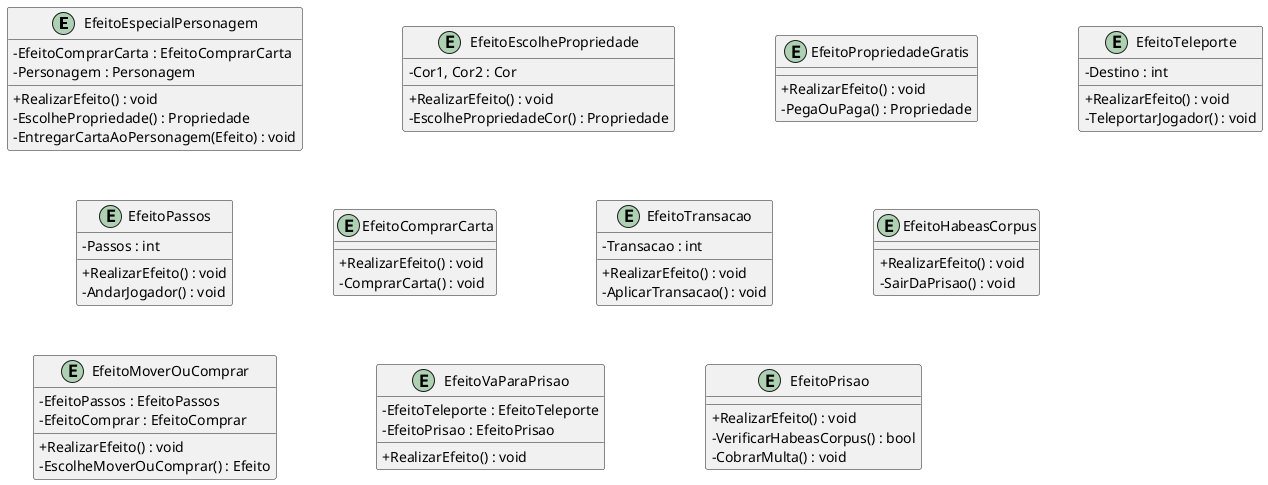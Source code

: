 @startuml diagrama
skinparam linetype ortho
skinparam classAttributeIconSize 0
skinparam nodesep 100
skinparam ranksep 50

entity EfeitoEspecialPersonagem{
    - EfeitoComprarCarta : EfeitoComprarCarta
    - Personagem : Personagem

    + RealizarEfeito() : void
    - EscolhePropriedade() : Propriedade
    - EntregarCartaAoPersonagem(Efeito) : void
}

entity EfeitoEscolhePropriedade{
    - Cor1, Cor2 : Cor

    + RealizarEfeito() : void
    - EscolhePropriedadeCor() : Propriedade
}

entity EfeitoPropriedadeGratis{
    + RealizarEfeito() : void
    - PegaOuPaga() : Propriedade
}

entity EfeitoTeleporte{
    - Destino : int

    + RealizarEfeito() : void
    - TeleportarJogador() : void
}

entity EfeitoPassos{
    - Passos : int

    + RealizarEfeito() : void
    - AndarJogador() : void
}

entity EfeitoComprarCarta{
    + RealizarEfeito() : void
    - ComprarCarta() : void 
}

entity EfeitoTransacao{
    - Transacao : int

    + RealizarEfeito() : void
    - AplicarTransacao() : void
}

entity EfeitoHabeasCorpus{
    + RealizarEfeito() : void
    - SairDaPrisao() : void
}

entity EfeitoMoverOuComprar{
    + RealizarEfeito() : void
    - EfeitoPassos : EfeitoPassos
    - EfeitoComprar : EfeitoComprar
    - EscolheMoverOuComprar() : Efeito
}

entity EfeitoVaParaPrisao{
    - EfeitoTeleporte : EfeitoTeleporte
    - EfeitoPrisao : EfeitoPrisao
    + RealizarEfeito() : void
}

entity EfeitoPrisao{
    + RealizarEfeito() : void
    - VerificarHabeasCorpus() : bool
    - CobrarMulta() : void
}

@enduml